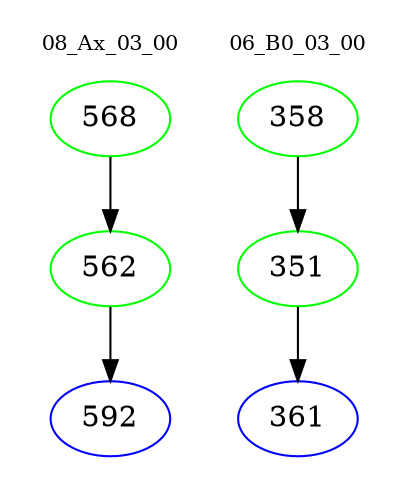 digraph{
subgraph cluster_0 {
color = white
label = "08_Ax_03_00";
fontsize=10;
T0_568 [label="568", color="green"]
T0_568 -> T0_562 [color="black"]
T0_562 [label="562", color="green"]
T0_562 -> T0_592 [color="black"]
T0_592 [label="592", color="blue"]
}
subgraph cluster_1 {
color = white
label = "06_B0_03_00";
fontsize=10;
T1_358 [label="358", color="green"]
T1_358 -> T1_351 [color="black"]
T1_351 [label="351", color="green"]
T1_351 -> T1_361 [color="black"]
T1_361 [label="361", color="blue"]
}
}
